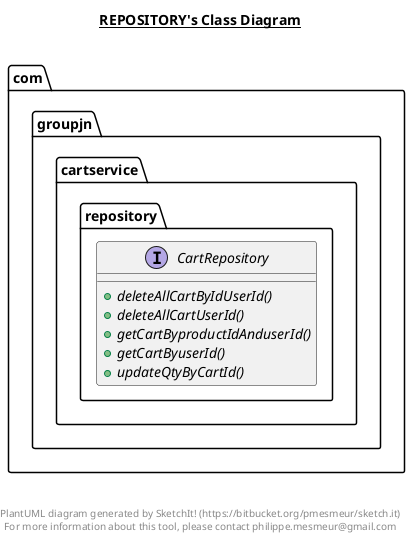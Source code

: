@startuml

title __REPOSITORY's Class Diagram__\n

  namespace com.groupjn.cartservice {
    namespace repository {
      interface com.groupjn.cartservice.repository.CartRepository {
          {abstract} + deleteAllCartByIdUserId()
          {abstract} + deleteAllCartUserId()
          {abstract} + getCartByproductIdAnduserId()
          {abstract} + getCartByuserId()
          {abstract} + updateQtyByCartId()
      }
    }
  }
  



right footer


PlantUML diagram generated by SketchIt! (https://bitbucket.org/pmesmeur/sketch.it)
For more information about this tool, please contact philippe.mesmeur@gmail.com
endfooter

@enduml
